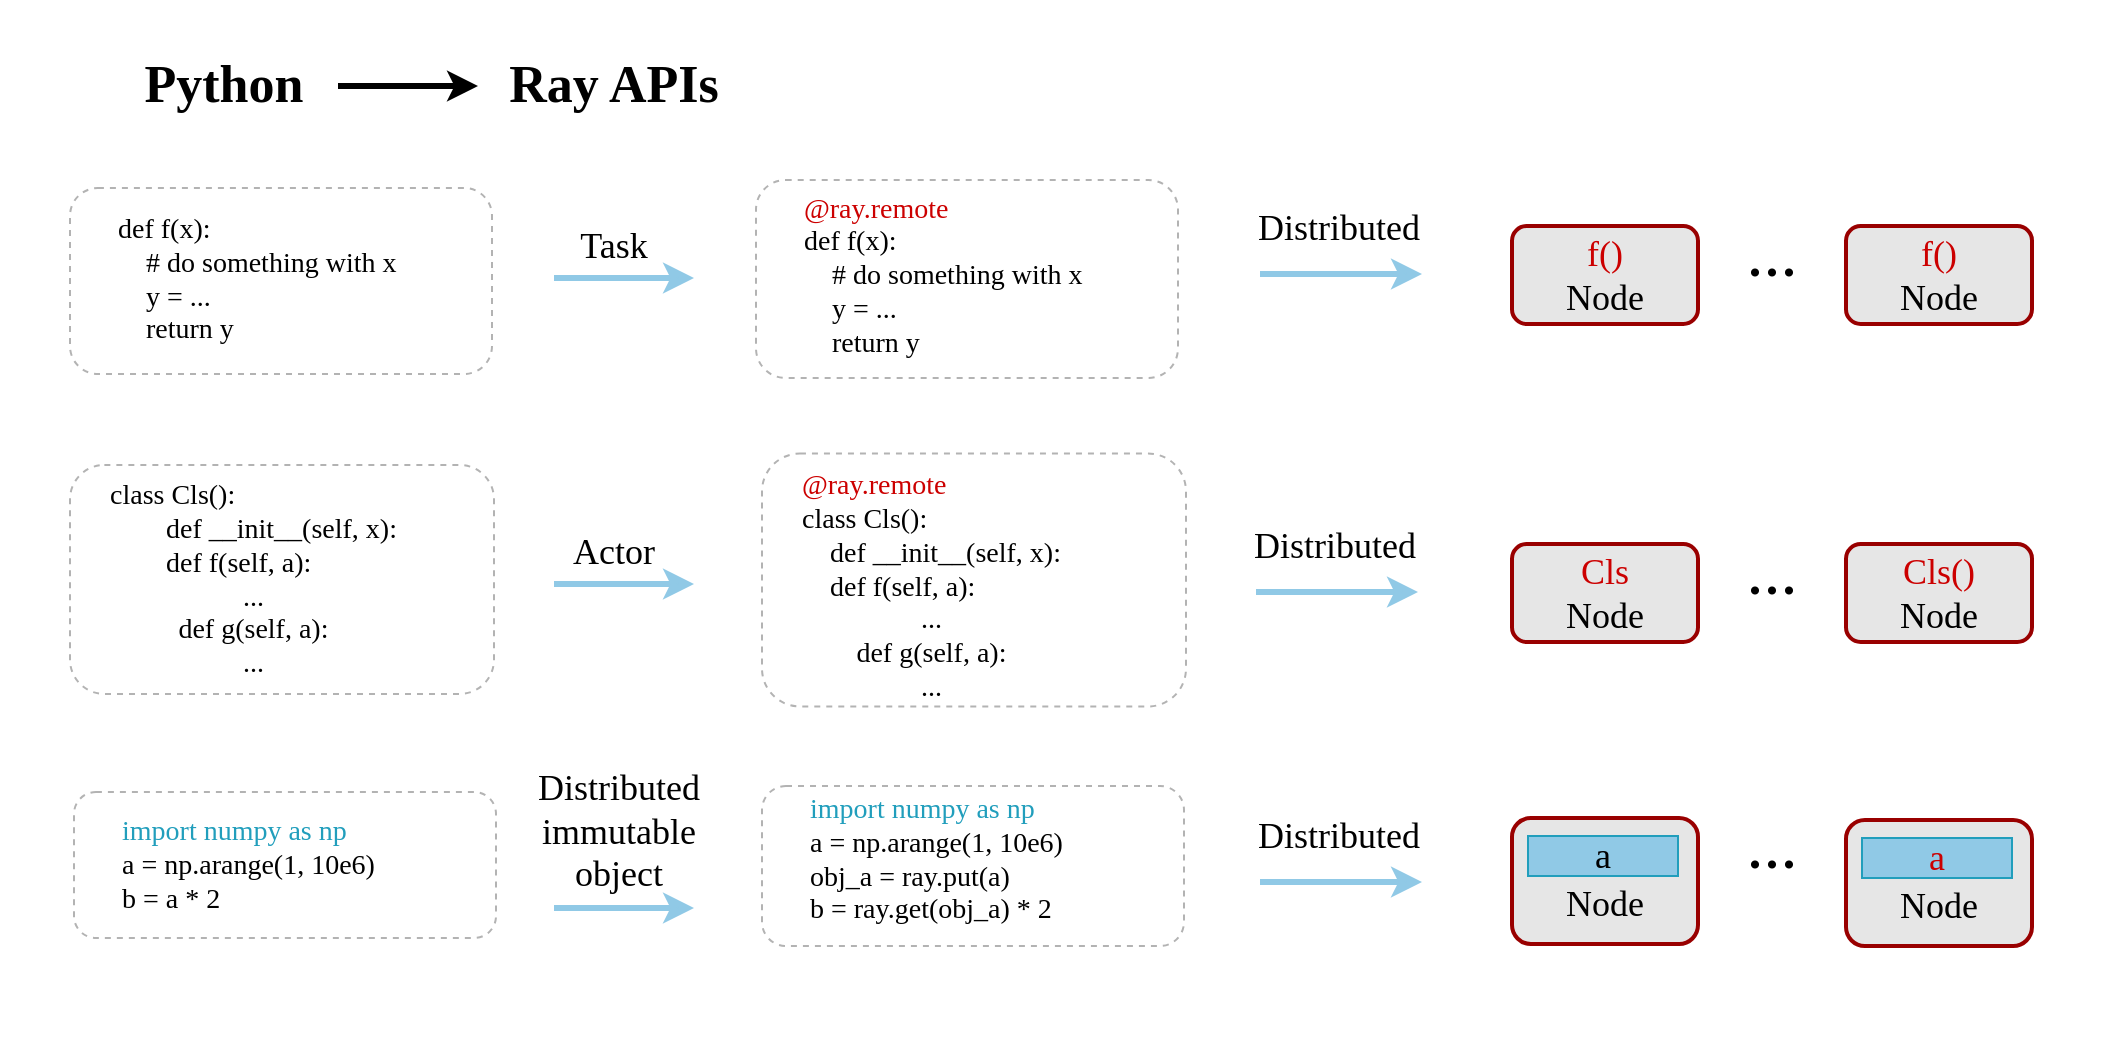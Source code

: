 <mxfile version="22.1.11" type="device">
  <diagram name="第 1 页" id="_Ih8QWEVDqEX9pq31nYS">
    <mxGraphModel dx="1193" dy="771" grid="0" gridSize="10" guides="1" tooltips="1" connect="1" arrows="1" fold="1" page="1" pageScale="1" pageWidth="1654" pageHeight="2336" math="0" shadow="0">
      <root>
        <mxCell id="0" />
        <mxCell id="1" parent="0" />
        <mxCell id="3kyInW_LCxdXbSzIgime-41" value="" style="rounded=0;whiteSpace=wrap;html=1;strokeColor=none;fillColor=none;" vertex="1" parent="1">
          <mxGeometry x="177" y="135" width="1059" height="519" as="geometry" />
        </mxCell>
        <mxCell id="3kyInW_LCxdXbSzIgime-1" value="&lt;font face=&quot;Georgia&quot; style=&quot;font-size: 26px;&quot;&gt;&lt;b style=&quot;&quot;&gt;Python&lt;/b&gt;&lt;/font&gt;" style="text;html=1;strokeColor=none;fillColor=none;align=center;verticalAlign=middle;whiteSpace=wrap;rounded=0;" vertex="1" parent="1">
          <mxGeometry x="221" y="162" width="136" height="30" as="geometry" />
        </mxCell>
        <mxCell id="3kyInW_LCxdXbSzIgime-2" value="" style="endArrow=classic;html=1;rounded=0;strokeWidth=3;" edge="1" parent="1">
          <mxGeometry width="50" height="50" relative="1" as="geometry">
            <mxPoint x="346" y="178" as="sourcePoint" />
            <mxPoint x="416" y="178" as="targetPoint" />
          </mxGeometry>
        </mxCell>
        <mxCell id="3kyInW_LCxdXbSzIgime-3" value="&lt;font face=&quot;Georgia&quot; style=&quot;font-size: 26px;&quot;&gt;&lt;b style=&quot;&quot;&gt;Ray APIs&lt;/b&gt;&lt;/font&gt;" style="text;html=1;strokeColor=none;fillColor=none;align=center;verticalAlign=middle;whiteSpace=wrap;rounded=0;" vertex="1" parent="1">
          <mxGeometry x="416" y="162" width="136" height="30" as="geometry" />
        </mxCell>
        <mxCell id="3kyInW_LCxdXbSzIgime-5" value="&lt;font face=&quot;Comic Sans MS&quot;&gt;&lt;br&gt;&lt;/font&gt;" style="rounded=1;whiteSpace=wrap;html=1;dashed=1;strokeColor=#B3B3B3;align=left;" vertex="1" parent="1">
          <mxGeometry x="212" y="229" width="211" height="93" as="geometry" />
        </mxCell>
        <mxCell id="3kyInW_LCxdXbSzIgime-6" value="&lt;font style=&quot;font-size: 14px;&quot; face=&quot;Comic Sans MS&quot;&gt;def f(x):&lt;br style=&quot;border-color: var(--border-color);&quot;&gt;&lt;span style=&quot;border-color: var(--border-color);&quot;&gt;&lt;span style=&quot;white-space: pre;&quot;&gt;&amp;nbsp;&amp;nbsp;&amp;nbsp;&amp;nbsp;&lt;/span&gt;&lt;/span&gt;# do something with x&lt;br style=&quot;border-color: var(--border-color);&quot;&gt;&lt;span style=&quot;border-color: var(--border-color);&quot;&gt;&lt;span style=&quot;white-space: pre;&quot;&gt;&amp;nbsp;&amp;nbsp;&amp;nbsp;&amp;nbsp;&lt;/span&gt;&lt;/span&gt;y = ...&lt;br style=&quot;border-color: var(--border-color);&quot;&gt;&lt;span style=&quot;border-color: var(--border-color);&quot;&gt;&lt;span style=&quot;white-space: pre;&quot;&gt;&amp;nbsp;&amp;nbsp;&amp;nbsp;&amp;nbsp;&lt;/span&gt;&lt;/span&gt;return y&lt;/font&gt;" style="text;html=1;strokeColor=none;fillColor=none;align=left;verticalAlign=middle;whiteSpace=wrap;rounded=0;" vertex="1" parent="1">
          <mxGeometry x="234" y="227" width="179" height="95" as="geometry" />
        </mxCell>
        <mxCell id="3kyInW_LCxdXbSzIgime-7" value="&lt;font face=&quot;Comic Sans MS&quot;&gt;&lt;br&gt;&lt;/font&gt;" style="rounded=1;whiteSpace=wrap;html=1;dashed=1;strokeColor=#B3B3B3;align=left;" vertex="1" parent="1">
          <mxGeometry x="212" y="367.5" width="212" height="114.5" as="geometry" />
        </mxCell>
        <mxCell id="3kyInW_LCxdXbSzIgime-8" value="&lt;font style=&quot;font-size: 14px;&quot; face=&quot;Comic Sans MS&quot;&gt;&lt;span style=&quot;font-size: 14px;&quot;&gt;class Cls():&lt;br&gt;&lt;/span&gt;&lt;span style=&quot;white-space: pre;&quot;&gt;&#x9;&lt;/span&gt;def __init__(self, x):&lt;br&gt;&lt;span style=&quot;white-space: pre;&quot;&gt;&#x9;&lt;/span&gt;def f(self, a):&lt;br&gt;&lt;div style=&quot;text-align: center;&quot;&gt;&lt;span style=&quot;background-color: initial;&quot;&gt;...&lt;/span&gt;&lt;/div&gt;&lt;div style=&quot;text-align: center;&quot;&gt;&lt;span style=&quot;background-color: initial;&quot;&gt;def g(self, a):&lt;/span&gt;&lt;/div&gt;&lt;div style=&quot;text-align: center;&quot;&gt;&lt;span style=&quot;background-color: initial;&quot;&gt;...&lt;/span&gt;&lt;/div&gt;&lt;/font&gt;" style="text;html=1;strokeColor=none;fillColor=none;align=left;verticalAlign=middle;whiteSpace=wrap;rounded=0;" vertex="1" parent="1">
          <mxGeometry x="230" y="369" width="179" height="112" as="geometry" />
        </mxCell>
        <mxCell id="3kyInW_LCxdXbSzIgime-9" value="&lt;font face=&quot;Comic Sans MS&quot;&gt;&lt;br&gt;&lt;/font&gt;" style="rounded=1;whiteSpace=wrap;html=1;dashed=1;strokeColor=#B3B3B3;align=left;" vertex="1" parent="1">
          <mxGeometry x="214" y="531" width="211" height="73" as="geometry" />
        </mxCell>
        <mxCell id="3kyInW_LCxdXbSzIgime-10" value="&lt;font face=&quot;Comic Sans MS&quot;&gt;&lt;span style=&quot;font-size: 14px;&quot;&gt;&lt;font color=&quot;#219ebc&quot;&gt;import numpy as np&lt;/font&gt;&lt;br&gt;a = np.arange(1, 10e6)&lt;br&gt;b = a * 2&lt;br&gt;&lt;/span&gt;&lt;/font&gt;" style="text;html=1;strokeColor=none;fillColor=none;align=left;verticalAlign=middle;whiteSpace=wrap;rounded=0;" vertex="1" parent="1">
          <mxGeometry x="236" y="520" width="179" height="95" as="geometry" />
        </mxCell>
        <mxCell id="3kyInW_LCxdXbSzIgime-11" value="" style="endArrow=classic;html=1;rounded=0;strokeWidth=3;fontColor=#90C9E6;strokeColor=#90C9E6;" edge="1" parent="1">
          <mxGeometry width="50" height="50" relative="1" as="geometry">
            <mxPoint x="454" y="274" as="sourcePoint" />
            <mxPoint x="524" y="274" as="targetPoint" />
          </mxGeometry>
        </mxCell>
        <mxCell id="3kyInW_LCxdXbSzIgime-12" value="&lt;font style=&quot;font-size: 18px;&quot; face=&quot;Times New Roman&quot;&gt;Task&lt;/font&gt;" style="text;html=1;strokeColor=none;fillColor=none;align=center;verticalAlign=middle;whiteSpace=wrap;rounded=0;" vertex="1" parent="1">
          <mxGeometry x="454" y="243" width="60" height="30" as="geometry" />
        </mxCell>
        <mxCell id="3kyInW_LCxdXbSzIgime-13" value="" style="endArrow=classic;html=1;rounded=0;strokeWidth=3;fontColor=#90C9E6;strokeColor=#90C9E6;" edge="1" parent="1">
          <mxGeometry width="50" height="50" relative="1" as="geometry">
            <mxPoint x="454" y="427" as="sourcePoint" />
            <mxPoint x="524" y="427" as="targetPoint" />
          </mxGeometry>
        </mxCell>
        <mxCell id="3kyInW_LCxdXbSzIgime-14" value="&lt;font style=&quot;font-size: 18px;&quot; face=&quot;Times New Roman&quot;&gt;Actor&lt;/font&gt;" style="text;html=1;strokeColor=none;fillColor=none;align=center;verticalAlign=middle;whiteSpace=wrap;rounded=0;" vertex="1" parent="1">
          <mxGeometry x="454" y="396" width="60" height="30" as="geometry" />
        </mxCell>
        <mxCell id="3kyInW_LCxdXbSzIgime-15" value="" style="endArrow=classic;html=1;rounded=0;strokeWidth=3;fontColor=#90C9E6;strokeColor=#90C9E6;" edge="1" parent="1">
          <mxGeometry width="50" height="50" relative="1" as="geometry">
            <mxPoint x="454" y="589" as="sourcePoint" />
            <mxPoint x="524" y="589" as="targetPoint" />
          </mxGeometry>
        </mxCell>
        <mxCell id="3kyInW_LCxdXbSzIgime-16" value="&lt;font face=&quot;Times New Roman&quot;&gt;&lt;span style=&quot;font-size: 18px;&quot;&gt;Distributed&lt;br&gt;immutable&lt;br&gt;object&lt;br&gt;&lt;/span&gt;&lt;/font&gt;" style="text;html=1;strokeColor=none;fillColor=none;align=center;verticalAlign=middle;whiteSpace=wrap;rounded=0;" vertex="1" parent="1">
          <mxGeometry x="429" y="517" width="115" height="67" as="geometry" />
        </mxCell>
        <mxCell id="3kyInW_LCxdXbSzIgime-17" value="&lt;font face=&quot;Comic Sans MS&quot;&gt;&lt;br&gt;&lt;/font&gt;" style="rounded=1;whiteSpace=wrap;html=1;dashed=1;strokeColor=#B3B3B3;align=left;" vertex="1" parent="1">
          <mxGeometry x="555" y="225" width="211" height="99" as="geometry" />
        </mxCell>
        <mxCell id="3kyInW_LCxdXbSzIgime-18" value="&lt;font style=&quot;font-size: 14px;&quot; face=&quot;Comic Sans MS&quot;&gt;&lt;font color=&quot;#cc0000&quot;&gt;@ray.remote&lt;/font&gt;&lt;br&gt;def f(x):&lt;br style=&quot;border-color: var(--border-color);&quot;&gt;&lt;span style=&quot;border-color: var(--border-color);&quot;&gt;&lt;span style=&quot;white-space: pre;&quot;&gt;&amp;nbsp;&amp;nbsp;&amp;nbsp;&amp;nbsp;&lt;/span&gt;&lt;/span&gt;# do something with x&lt;br style=&quot;border-color: var(--border-color);&quot;&gt;&lt;span style=&quot;border-color: var(--border-color);&quot;&gt;&lt;span style=&quot;white-space: pre;&quot;&gt;&amp;nbsp;&amp;nbsp;&amp;nbsp;&amp;nbsp;&lt;/span&gt;&lt;/span&gt;y = ...&lt;br style=&quot;border-color: var(--border-color);&quot;&gt;&lt;span style=&quot;border-color: var(--border-color);&quot;&gt;&lt;span style=&quot;white-space: pre;&quot;&gt;&amp;nbsp;&amp;nbsp;&amp;nbsp;&amp;nbsp;&lt;/span&gt;&lt;/span&gt;return y&lt;/font&gt;" style="text;html=1;strokeColor=none;fillColor=none;align=left;verticalAlign=middle;whiteSpace=wrap;rounded=0;" vertex="1" parent="1">
          <mxGeometry x="577" y="225" width="179" height="95" as="geometry" />
        </mxCell>
        <mxCell id="3kyInW_LCxdXbSzIgime-19" value="&lt;font face=&quot;Comic Sans MS&quot;&gt;&lt;br&gt;&lt;/font&gt;" style="rounded=1;whiteSpace=wrap;html=1;dashed=1;strokeColor=#B3B3B3;align=left;" vertex="1" parent="1">
          <mxGeometry x="558" y="361.75" width="212" height="126.5" as="geometry" />
        </mxCell>
        <mxCell id="3kyInW_LCxdXbSzIgime-20" value="&lt;font style=&quot;font-size: 14px;&quot; face=&quot;Comic Sans MS&quot;&gt;&lt;br&gt;&lt;/font&gt;&lt;span style=&quot;color: rgb(204, 0, 0); font-family: &amp;quot;Comic Sans MS&amp;quot;; font-size: 14px;&quot;&gt;@ray.remote&lt;/span&gt;&lt;font style=&quot;font-size: 14px;&quot; face=&quot;Comic Sans MS&quot;&gt;&lt;span style=&quot;font-size: 14px;&quot;&gt;&lt;br&gt;class Cls():&lt;br&gt;&lt;/span&gt;&lt;span style=&quot;&quot;&gt;&lt;span style=&quot;white-space: pre;&quot;&gt;&amp;nbsp;&amp;nbsp;&amp;nbsp;&amp;nbsp;&lt;/span&gt;&lt;/span&gt;def __init__(self, x):&lt;br&gt;&lt;span style=&quot;&quot;&gt;&lt;span style=&quot;white-space: pre;&quot;&gt;&amp;nbsp;&amp;nbsp;&amp;nbsp;&amp;nbsp;&lt;/span&gt;&lt;/span&gt;def f(self, a):&lt;br&gt;&lt;div style=&quot;text-align: center;&quot;&gt;&lt;span style=&quot;background-color: initial;&quot;&gt;...&lt;/span&gt;&lt;/div&gt;&lt;div style=&quot;text-align: center;&quot;&gt;&lt;span style=&quot;background-color: initial;&quot;&gt;def g(self, a):&lt;/span&gt;&lt;/div&gt;&lt;div style=&quot;text-align: center;&quot;&gt;&lt;span style=&quot;background-color: initial;&quot;&gt;...&lt;/span&gt;&lt;/div&gt;&lt;/font&gt;" style="text;html=1;strokeColor=none;fillColor=none;align=left;verticalAlign=middle;whiteSpace=wrap;rounded=0;" vertex="1" parent="1">
          <mxGeometry x="576" y="363.25" width="179" height="114" as="geometry" />
        </mxCell>
        <mxCell id="3kyInW_LCxdXbSzIgime-21" value="&lt;font face=&quot;Comic Sans MS&quot;&gt;&lt;br&gt;&lt;/font&gt;" style="rounded=1;whiteSpace=wrap;html=1;dashed=1;strokeColor=#B3B3B3;align=left;" vertex="1" parent="1">
          <mxGeometry x="558" y="528" width="211" height="80" as="geometry" />
        </mxCell>
        <mxCell id="3kyInW_LCxdXbSzIgime-22" value="&lt;font face=&quot;Comic Sans MS&quot;&gt;&lt;span style=&quot;font-size: 14px;&quot;&gt;&lt;font color=&quot;#219ebc&quot;&gt;import numpy as np&lt;/font&gt;&lt;br&gt;a = np.arange(1, 10e6)&lt;br&gt;obj_a = ray.put(a)&lt;br&gt;b = ray.get(obj_a) * 2&lt;br&gt;&lt;/span&gt;&lt;/font&gt;" style="text;html=1;strokeColor=none;fillColor=none;align=left;verticalAlign=middle;whiteSpace=wrap;rounded=0;" vertex="1" parent="1">
          <mxGeometry x="580" y="517" width="179" height="95" as="geometry" />
        </mxCell>
        <mxCell id="3kyInW_LCxdXbSzIgime-23" value="" style="endArrow=classic;html=1;rounded=0;strokeWidth=3;fontColor=#90C9E6;strokeColor=#90C9E6;" edge="1" parent="1">
          <mxGeometry width="50" height="50" relative="1" as="geometry">
            <mxPoint x="807" y="272" as="sourcePoint" />
            <mxPoint x="888" y="272" as="targetPoint" />
          </mxGeometry>
        </mxCell>
        <mxCell id="3kyInW_LCxdXbSzIgime-24" value="&lt;font face=&quot;Times New Roman&quot;&gt;&lt;span style=&quot;font-size: 18px;&quot;&gt;Distributed&lt;br&gt;&lt;/span&gt;&lt;/font&gt;" style="text;html=1;strokeColor=none;fillColor=none;align=center;verticalAlign=middle;whiteSpace=wrap;rounded=0;" vertex="1" parent="1">
          <mxGeometry x="789" y="231" width="115" height="35" as="geometry" />
        </mxCell>
        <mxCell id="3kyInW_LCxdXbSzIgime-25" value="" style="endArrow=classic;html=1;rounded=0;strokeWidth=3;fontColor=#90C9E6;strokeColor=#90C9E6;" edge="1" parent="1">
          <mxGeometry width="50" height="50" relative="1" as="geometry">
            <mxPoint x="805" y="431" as="sourcePoint" />
            <mxPoint x="886" y="431" as="targetPoint" />
          </mxGeometry>
        </mxCell>
        <mxCell id="3kyInW_LCxdXbSzIgime-26" value="&lt;font face=&quot;Times New Roman&quot;&gt;&lt;span style=&quot;font-size: 18px;&quot;&gt;Distributed&lt;br&gt;&lt;/span&gt;&lt;/font&gt;" style="text;html=1;strokeColor=none;fillColor=none;align=center;verticalAlign=middle;whiteSpace=wrap;rounded=0;" vertex="1" parent="1">
          <mxGeometry x="787" y="390" width="115" height="35" as="geometry" />
        </mxCell>
        <mxCell id="3kyInW_LCxdXbSzIgime-27" value="" style="endArrow=classic;html=1;rounded=0;strokeWidth=3;fontColor=#90C9E6;strokeColor=#90C9E6;" edge="1" parent="1">
          <mxGeometry width="50" height="50" relative="1" as="geometry">
            <mxPoint x="807" y="576" as="sourcePoint" />
            <mxPoint x="888" y="576" as="targetPoint" />
          </mxGeometry>
        </mxCell>
        <mxCell id="3kyInW_LCxdXbSzIgime-28" value="&lt;font face=&quot;Times New Roman&quot;&gt;&lt;span style=&quot;font-size: 18px;&quot;&gt;Distributed&lt;br&gt;&lt;/span&gt;&lt;/font&gt;" style="text;html=1;strokeColor=none;fillColor=none;align=center;verticalAlign=middle;whiteSpace=wrap;rounded=0;" vertex="1" parent="1">
          <mxGeometry x="789" y="535" width="115" height="35" as="geometry" />
        </mxCell>
        <mxCell id="3kyInW_LCxdXbSzIgime-29" value="&lt;font face=&quot;Comic Sans MS&quot; style=&quot;font-size: 18px;&quot;&gt;&lt;font color=&quot;#cc0000&quot;&gt;f()&lt;/font&gt;&lt;br&gt;Node&lt;/font&gt;" style="rounded=1;whiteSpace=wrap;html=1;fillColor=#E6E6E6;strokeColor=#990000;strokeWidth=2;" vertex="1" parent="1">
          <mxGeometry x="933" y="248" width="93" height="49" as="geometry" />
        </mxCell>
        <mxCell id="3kyInW_LCxdXbSzIgime-30" value="&lt;font face=&quot;Comic Sans MS&quot; style=&quot;font-size: 18px;&quot;&gt;&lt;font color=&quot;#cc0000&quot;&gt;f()&lt;/font&gt;&lt;br&gt;Node&lt;/font&gt;" style="rounded=1;whiteSpace=wrap;html=1;fillColor=#E6E6E6;strokeColor=#990000;strokeWidth=2;" vertex="1" parent="1">
          <mxGeometry x="1100" y="248" width="93" height="49" as="geometry" />
        </mxCell>
        <mxCell id="3kyInW_LCxdXbSzIgime-31" value="&lt;font face=&quot;Comic Sans MS&quot; style=&quot;font-size: 34px;&quot;&gt;...&lt;/font&gt;" style="text;html=1;strokeColor=none;fillColor=none;align=center;verticalAlign=middle;whiteSpace=wrap;rounded=0;" vertex="1" parent="1">
          <mxGeometry x="1033" y="247" width="60" height="30" as="geometry" />
        </mxCell>
        <mxCell id="3kyInW_LCxdXbSzIgime-32" value="&lt;font face=&quot;Comic Sans MS&quot; style=&quot;font-size: 18px;&quot;&gt;&lt;font color=&quot;#cc0000&quot;&gt;Cls&lt;/font&gt;&lt;br&gt;Node&lt;/font&gt;" style="rounded=1;whiteSpace=wrap;html=1;fillColor=#E6E6E6;strokeColor=#990000;strokeWidth=2;" vertex="1" parent="1">
          <mxGeometry x="933" y="407" width="93" height="49" as="geometry" />
        </mxCell>
        <mxCell id="3kyInW_LCxdXbSzIgime-33" value="&lt;font face=&quot;Comic Sans MS&quot; style=&quot;font-size: 18px;&quot;&gt;&lt;font color=&quot;#cc0000&quot;&gt;Cls()&lt;/font&gt;&lt;br&gt;Node&lt;/font&gt;" style="rounded=1;whiteSpace=wrap;html=1;fillColor=#E6E6E6;strokeColor=#990000;strokeWidth=2;" vertex="1" parent="1">
          <mxGeometry x="1100" y="407" width="93" height="49" as="geometry" />
        </mxCell>
        <mxCell id="3kyInW_LCxdXbSzIgime-34" value="&lt;font face=&quot;Comic Sans MS&quot; style=&quot;font-size: 34px;&quot;&gt;...&lt;/font&gt;" style="text;html=1;strokeColor=none;fillColor=none;align=center;verticalAlign=middle;whiteSpace=wrap;rounded=0;" vertex="1" parent="1">
          <mxGeometry x="1033" y="406" width="60" height="30" as="geometry" />
        </mxCell>
        <mxCell id="3kyInW_LCxdXbSzIgime-35" value="&lt;font face=&quot;Comic Sans MS&quot; style=&quot;font-size: 18px;&quot;&gt;&lt;br&gt;Node&lt;/font&gt;" style="rounded=1;whiteSpace=wrap;html=1;fillColor=#E6E6E6;strokeColor=#990000;strokeWidth=2;" vertex="1" parent="1">
          <mxGeometry x="933" y="544" width="93" height="63" as="geometry" />
        </mxCell>
        <mxCell id="3kyInW_LCxdXbSzIgime-37" value="&lt;font face=&quot;Comic Sans MS&quot; style=&quot;font-size: 34px;&quot;&gt;...&lt;/font&gt;" style="text;html=1;strokeColor=none;fillColor=none;align=center;verticalAlign=middle;whiteSpace=wrap;rounded=0;" vertex="1" parent="1">
          <mxGeometry x="1033" y="543" width="60" height="30" as="geometry" />
        </mxCell>
        <mxCell id="3kyInW_LCxdXbSzIgime-38" value="&lt;font face=&quot;Comic Sans MS&quot; style=&quot;font-size: 18px;&quot;&gt;a&lt;/font&gt;" style="rounded=0;whiteSpace=wrap;html=1;fillColor=#90C9E6;strokeColor=#219EBC;" vertex="1" parent="1">
          <mxGeometry x="941" y="553" width="75" height="20" as="geometry" />
        </mxCell>
        <mxCell id="3kyInW_LCxdXbSzIgime-39" value="&lt;font face=&quot;Comic Sans MS&quot; style=&quot;font-size: 18px;&quot;&gt;&lt;br&gt;Node&lt;/font&gt;" style="rounded=1;whiteSpace=wrap;html=1;fillColor=#E6E6E6;strokeColor=#990000;strokeWidth=2;" vertex="1" parent="1">
          <mxGeometry x="1100" y="545" width="93" height="63" as="geometry" />
        </mxCell>
        <mxCell id="3kyInW_LCxdXbSzIgime-40" value="&lt;font color=&quot;#cc0000&quot; face=&quot;Comic Sans MS&quot; style=&quot;font-size: 18px;&quot;&gt;a&lt;/font&gt;" style="rounded=0;whiteSpace=wrap;html=1;fillColor=#90C9E6;strokeColor=#219EBC;" vertex="1" parent="1">
          <mxGeometry x="1108" y="554" width="75" height="20" as="geometry" />
        </mxCell>
      </root>
    </mxGraphModel>
  </diagram>
</mxfile>
